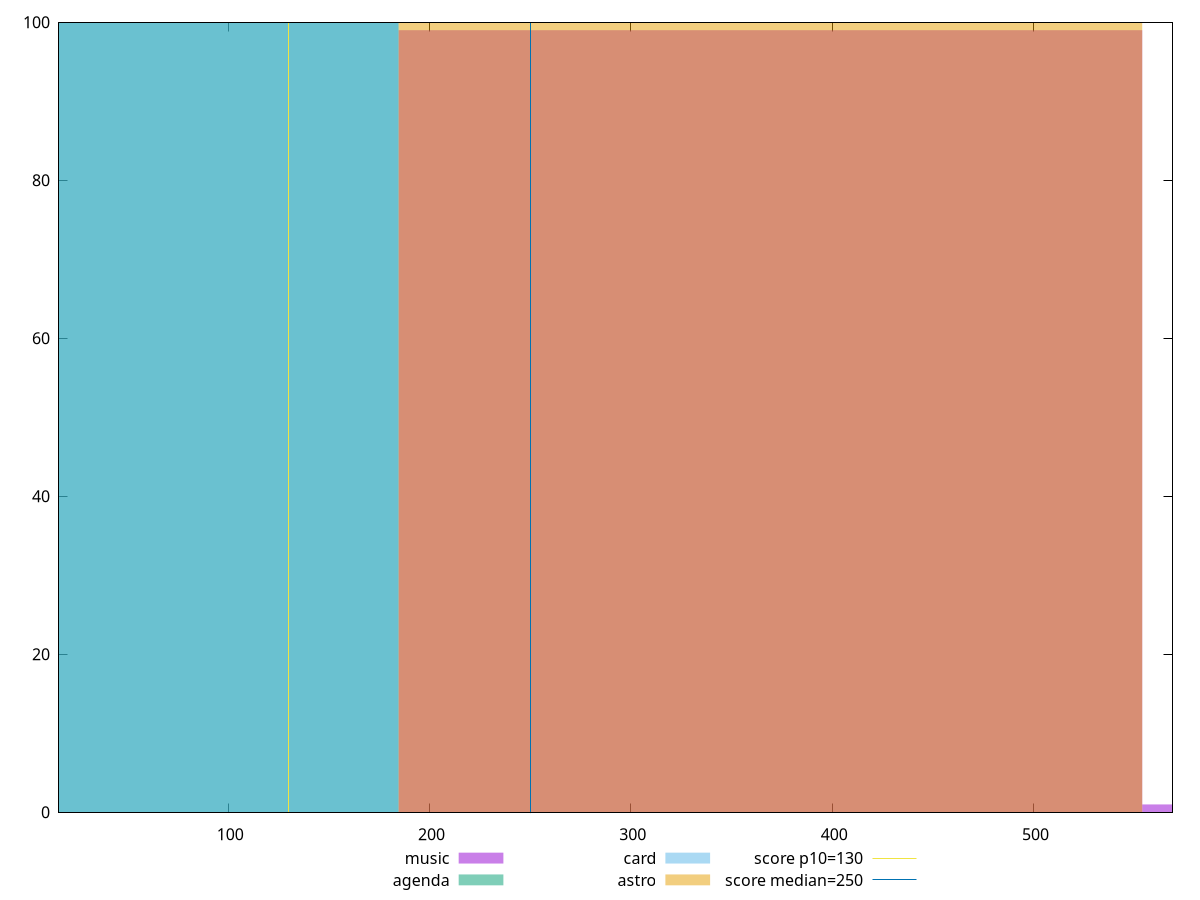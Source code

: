 reset

$music <<EOF
738.6128415995117 1
369.30642079975587 99
EOF

$agenda <<EOF
0 100
EOF

$card <<EOF
0 100
EOF

$astro <<EOF
369.30642079975587 100
EOF

set key outside below
set boxwidth 369.30642079975587
set xrange [16:569]
set yrange [0:100]
set trange [0:100]
set style fill transparent solid 0.5 noborder

set parametric
set terminal svg size 640, 520 enhanced background rgb 'white'
set output "reports/report_00032_2021-02-25T10-28-15.087Z/max-potential-fid/comparison/histogram/all_raw.svg"

plot $music title "music" with boxes, \
     $agenda title "agenda" with boxes, \
     $card title "card" with boxes, \
     $astro title "astro" with boxes, \
     130,t title "score p10=130", \
     250,t title "score median=250"

reset

